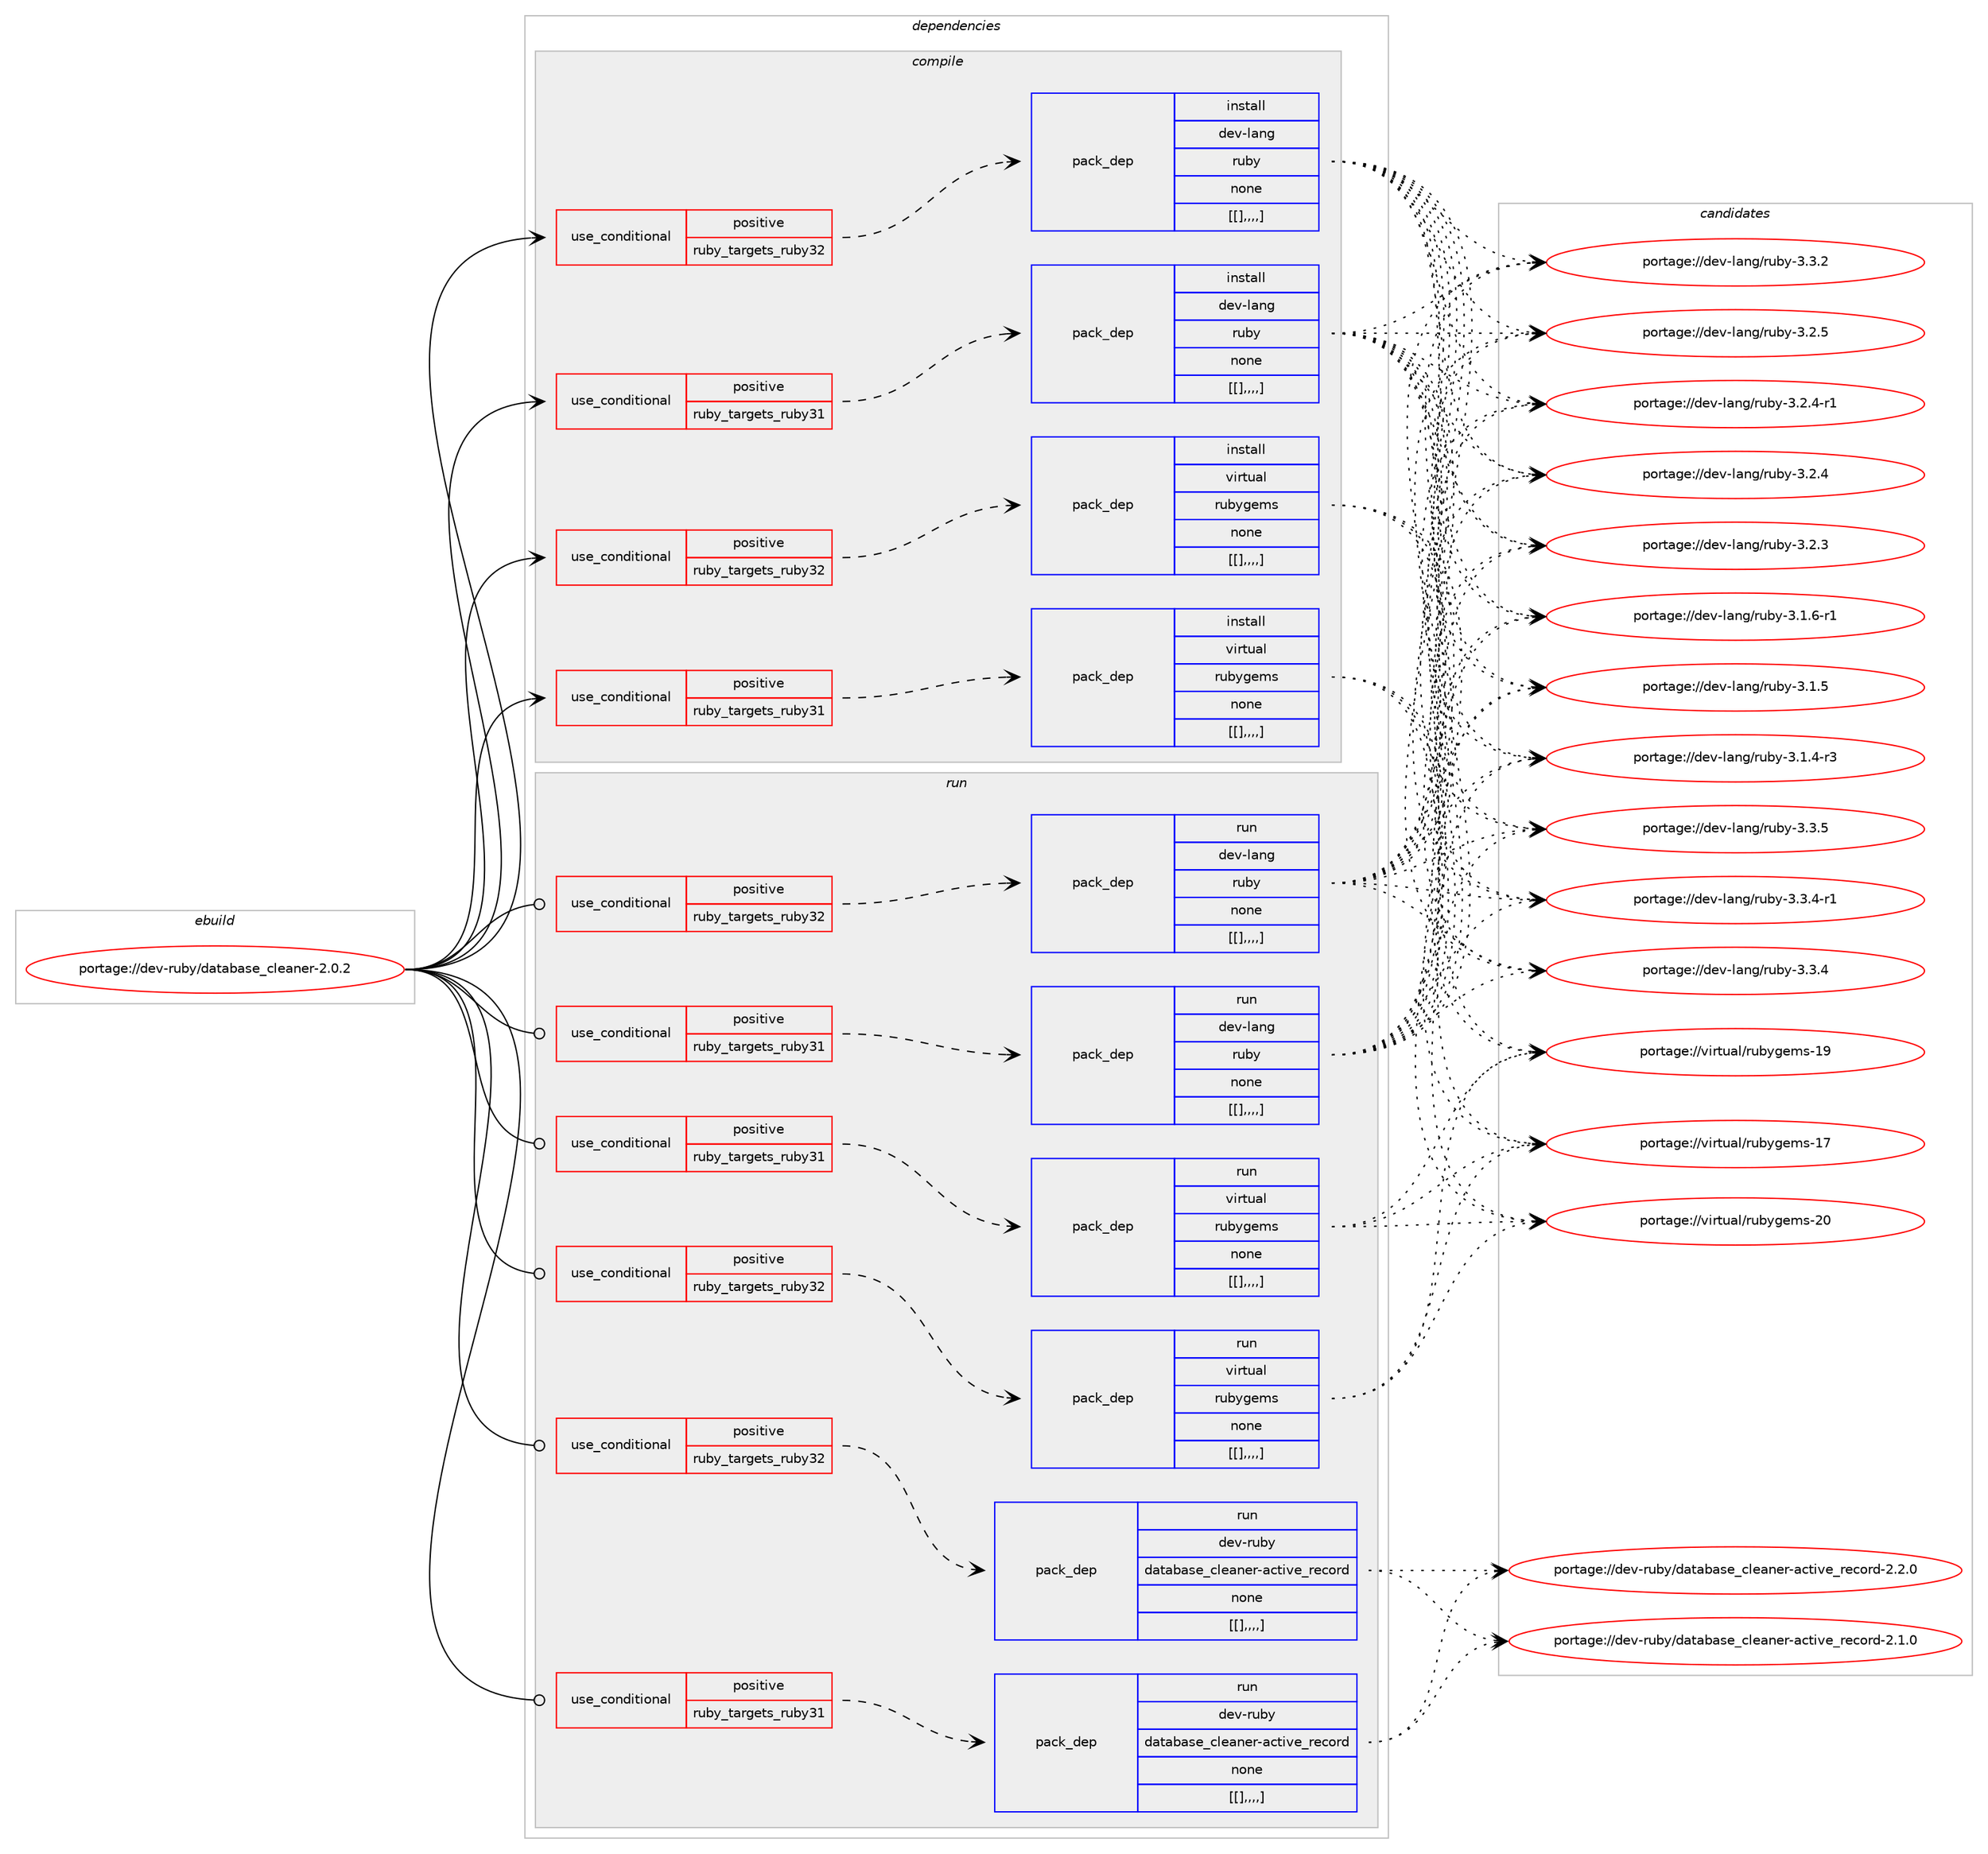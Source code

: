 digraph prolog {

# *************
# Graph options
# *************

newrank=true;
concentrate=true;
compound=true;
graph [rankdir=LR,fontname=Helvetica,fontsize=10,ranksep=1.5];#, ranksep=2.5, nodesep=0.2];
edge  [arrowhead=vee];
node  [fontname=Helvetica,fontsize=10];

# **********
# The ebuild
# **********

subgraph cluster_leftcol {
color=gray;
label=<<i>ebuild</i>>;
id [label="portage://dev-ruby/database_cleaner-2.0.2", color=red, width=4, href="../dev-ruby/database_cleaner-2.0.2.svg"];
}

# ****************
# The dependencies
# ****************

subgraph cluster_midcol {
color=gray;
label=<<i>dependencies</i>>;
subgraph cluster_compile {
fillcolor="#eeeeee";
style=filled;
label=<<i>compile</i>>;
subgraph cond47520 {
dependency183253 [label=<<TABLE BORDER="0" CELLBORDER="1" CELLSPACING="0" CELLPADDING="4"><TR><TD ROWSPAN="3" CELLPADDING="10">use_conditional</TD></TR><TR><TD>positive</TD></TR><TR><TD>ruby_targets_ruby31</TD></TR></TABLE>>, shape=none, color=red];
subgraph pack134447 {
dependency183254 [label=<<TABLE BORDER="0" CELLBORDER="1" CELLSPACING="0" CELLPADDING="4" WIDTH="220"><TR><TD ROWSPAN="6" CELLPADDING="30">pack_dep</TD></TR><TR><TD WIDTH="110">install</TD></TR><TR><TD>dev-lang</TD></TR><TR><TD>ruby</TD></TR><TR><TD>none</TD></TR><TR><TD>[[],,,,]</TD></TR></TABLE>>, shape=none, color=blue];
}
dependency183253:e -> dependency183254:w [weight=20,style="dashed",arrowhead="vee"];
}
id:e -> dependency183253:w [weight=20,style="solid",arrowhead="vee"];
subgraph cond47521 {
dependency183255 [label=<<TABLE BORDER="0" CELLBORDER="1" CELLSPACING="0" CELLPADDING="4"><TR><TD ROWSPAN="3" CELLPADDING="10">use_conditional</TD></TR><TR><TD>positive</TD></TR><TR><TD>ruby_targets_ruby31</TD></TR></TABLE>>, shape=none, color=red];
subgraph pack134448 {
dependency183256 [label=<<TABLE BORDER="0" CELLBORDER="1" CELLSPACING="0" CELLPADDING="4" WIDTH="220"><TR><TD ROWSPAN="6" CELLPADDING="30">pack_dep</TD></TR><TR><TD WIDTH="110">install</TD></TR><TR><TD>virtual</TD></TR><TR><TD>rubygems</TD></TR><TR><TD>none</TD></TR><TR><TD>[[],,,,]</TD></TR></TABLE>>, shape=none, color=blue];
}
dependency183255:e -> dependency183256:w [weight=20,style="dashed",arrowhead="vee"];
}
id:e -> dependency183255:w [weight=20,style="solid",arrowhead="vee"];
subgraph cond47522 {
dependency183257 [label=<<TABLE BORDER="0" CELLBORDER="1" CELLSPACING="0" CELLPADDING="4"><TR><TD ROWSPAN="3" CELLPADDING="10">use_conditional</TD></TR><TR><TD>positive</TD></TR><TR><TD>ruby_targets_ruby32</TD></TR></TABLE>>, shape=none, color=red];
subgraph pack134449 {
dependency183258 [label=<<TABLE BORDER="0" CELLBORDER="1" CELLSPACING="0" CELLPADDING="4" WIDTH="220"><TR><TD ROWSPAN="6" CELLPADDING="30">pack_dep</TD></TR><TR><TD WIDTH="110">install</TD></TR><TR><TD>dev-lang</TD></TR><TR><TD>ruby</TD></TR><TR><TD>none</TD></TR><TR><TD>[[],,,,]</TD></TR></TABLE>>, shape=none, color=blue];
}
dependency183257:e -> dependency183258:w [weight=20,style="dashed",arrowhead="vee"];
}
id:e -> dependency183257:w [weight=20,style="solid",arrowhead="vee"];
subgraph cond47523 {
dependency183259 [label=<<TABLE BORDER="0" CELLBORDER="1" CELLSPACING="0" CELLPADDING="4"><TR><TD ROWSPAN="3" CELLPADDING="10">use_conditional</TD></TR><TR><TD>positive</TD></TR><TR><TD>ruby_targets_ruby32</TD></TR></TABLE>>, shape=none, color=red];
subgraph pack134450 {
dependency183260 [label=<<TABLE BORDER="0" CELLBORDER="1" CELLSPACING="0" CELLPADDING="4" WIDTH="220"><TR><TD ROWSPAN="6" CELLPADDING="30">pack_dep</TD></TR><TR><TD WIDTH="110">install</TD></TR><TR><TD>virtual</TD></TR><TR><TD>rubygems</TD></TR><TR><TD>none</TD></TR><TR><TD>[[],,,,]</TD></TR></TABLE>>, shape=none, color=blue];
}
dependency183259:e -> dependency183260:w [weight=20,style="dashed",arrowhead="vee"];
}
id:e -> dependency183259:w [weight=20,style="solid",arrowhead="vee"];
}
subgraph cluster_compileandrun {
fillcolor="#eeeeee";
style=filled;
label=<<i>compile and run</i>>;
}
subgraph cluster_run {
fillcolor="#eeeeee";
style=filled;
label=<<i>run</i>>;
subgraph cond47524 {
dependency183261 [label=<<TABLE BORDER="0" CELLBORDER="1" CELLSPACING="0" CELLPADDING="4"><TR><TD ROWSPAN="3" CELLPADDING="10">use_conditional</TD></TR><TR><TD>positive</TD></TR><TR><TD>ruby_targets_ruby31</TD></TR></TABLE>>, shape=none, color=red];
subgraph pack134451 {
dependency183262 [label=<<TABLE BORDER="0" CELLBORDER="1" CELLSPACING="0" CELLPADDING="4" WIDTH="220"><TR><TD ROWSPAN="6" CELLPADDING="30">pack_dep</TD></TR><TR><TD WIDTH="110">run</TD></TR><TR><TD>dev-lang</TD></TR><TR><TD>ruby</TD></TR><TR><TD>none</TD></TR><TR><TD>[[],,,,]</TD></TR></TABLE>>, shape=none, color=blue];
}
dependency183261:e -> dependency183262:w [weight=20,style="dashed",arrowhead="vee"];
}
id:e -> dependency183261:w [weight=20,style="solid",arrowhead="odot"];
subgraph cond47525 {
dependency183263 [label=<<TABLE BORDER="0" CELLBORDER="1" CELLSPACING="0" CELLPADDING="4"><TR><TD ROWSPAN="3" CELLPADDING="10">use_conditional</TD></TR><TR><TD>positive</TD></TR><TR><TD>ruby_targets_ruby31</TD></TR></TABLE>>, shape=none, color=red];
subgraph pack134452 {
dependency183264 [label=<<TABLE BORDER="0" CELLBORDER="1" CELLSPACING="0" CELLPADDING="4" WIDTH="220"><TR><TD ROWSPAN="6" CELLPADDING="30">pack_dep</TD></TR><TR><TD WIDTH="110">run</TD></TR><TR><TD>dev-ruby</TD></TR><TR><TD>database_cleaner-active_record</TD></TR><TR><TD>none</TD></TR><TR><TD>[[],,,,]</TD></TR></TABLE>>, shape=none, color=blue];
}
dependency183263:e -> dependency183264:w [weight=20,style="dashed",arrowhead="vee"];
}
id:e -> dependency183263:w [weight=20,style="solid",arrowhead="odot"];
subgraph cond47526 {
dependency183265 [label=<<TABLE BORDER="0" CELLBORDER="1" CELLSPACING="0" CELLPADDING="4"><TR><TD ROWSPAN="3" CELLPADDING="10">use_conditional</TD></TR><TR><TD>positive</TD></TR><TR><TD>ruby_targets_ruby31</TD></TR></TABLE>>, shape=none, color=red];
subgraph pack134453 {
dependency183266 [label=<<TABLE BORDER="0" CELLBORDER="1" CELLSPACING="0" CELLPADDING="4" WIDTH="220"><TR><TD ROWSPAN="6" CELLPADDING="30">pack_dep</TD></TR><TR><TD WIDTH="110">run</TD></TR><TR><TD>virtual</TD></TR><TR><TD>rubygems</TD></TR><TR><TD>none</TD></TR><TR><TD>[[],,,,]</TD></TR></TABLE>>, shape=none, color=blue];
}
dependency183265:e -> dependency183266:w [weight=20,style="dashed",arrowhead="vee"];
}
id:e -> dependency183265:w [weight=20,style="solid",arrowhead="odot"];
subgraph cond47527 {
dependency183267 [label=<<TABLE BORDER="0" CELLBORDER="1" CELLSPACING="0" CELLPADDING="4"><TR><TD ROWSPAN="3" CELLPADDING="10">use_conditional</TD></TR><TR><TD>positive</TD></TR><TR><TD>ruby_targets_ruby32</TD></TR></TABLE>>, shape=none, color=red];
subgraph pack134454 {
dependency183268 [label=<<TABLE BORDER="0" CELLBORDER="1" CELLSPACING="0" CELLPADDING="4" WIDTH="220"><TR><TD ROWSPAN="6" CELLPADDING="30">pack_dep</TD></TR><TR><TD WIDTH="110">run</TD></TR><TR><TD>dev-lang</TD></TR><TR><TD>ruby</TD></TR><TR><TD>none</TD></TR><TR><TD>[[],,,,]</TD></TR></TABLE>>, shape=none, color=blue];
}
dependency183267:e -> dependency183268:w [weight=20,style="dashed",arrowhead="vee"];
}
id:e -> dependency183267:w [weight=20,style="solid",arrowhead="odot"];
subgraph cond47528 {
dependency183269 [label=<<TABLE BORDER="0" CELLBORDER="1" CELLSPACING="0" CELLPADDING="4"><TR><TD ROWSPAN="3" CELLPADDING="10">use_conditional</TD></TR><TR><TD>positive</TD></TR><TR><TD>ruby_targets_ruby32</TD></TR></TABLE>>, shape=none, color=red];
subgraph pack134455 {
dependency183270 [label=<<TABLE BORDER="0" CELLBORDER="1" CELLSPACING="0" CELLPADDING="4" WIDTH="220"><TR><TD ROWSPAN="6" CELLPADDING="30">pack_dep</TD></TR><TR><TD WIDTH="110">run</TD></TR><TR><TD>dev-ruby</TD></TR><TR><TD>database_cleaner-active_record</TD></TR><TR><TD>none</TD></TR><TR><TD>[[],,,,]</TD></TR></TABLE>>, shape=none, color=blue];
}
dependency183269:e -> dependency183270:w [weight=20,style="dashed",arrowhead="vee"];
}
id:e -> dependency183269:w [weight=20,style="solid",arrowhead="odot"];
subgraph cond47529 {
dependency183271 [label=<<TABLE BORDER="0" CELLBORDER="1" CELLSPACING="0" CELLPADDING="4"><TR><TD ROWSPAN="3" CELLPADDING="10">use_conditional</TD></TR><TR><TD>positive</TD></TR><TR><TD>ruby_targets_ruby32</TD></TR></TABLE>>, shape=none, color=red];
subgraph pack134456 {
dependency183272 [label=<<TABLE BORDER="0" CELLBORDER="1" CELLSPACING="0" CELLPADDING="4" WIDTH="220"><TR><TD ROWSPAN="6" CELLPADDING="30">pack_dep</TD></TR><TR><TD WIDTH="110">run</TD></TR><TR><TD>virtual</TD></TR><TR><TD>rubygems</TD></TR><TR><TD>none</TD></TR><TR><TD>[[],,,,]</TD></TR></TABLE>>, shape=none, color=blue];
}
dependency183271:e -> dependency183272:w [weight=20,style="dashed",arrowhead="vee"];
}
id:e -> dependency183271:w [weight=20,style="solid",arrowhead="odot"];
}
}

# **************
# The candidates
# **************

subgraph cluster_choices {
rank=same;
color=gray;
label=<<i>candidates</i>>;

subgraph choice134447 {
color=black;
nodesep=1;
choice10010111845108971101034711411798121455146514653 [label="portage://dev-lang/ruby-3.3.5", color=red, width=4,href="../dev-lang/ruby-3.3.5.svg"];
choice100101118451089711010347114117981214551465146524511449 [label="portage://dev-lang/ruby-3.3.4-r1", color=red, width=4,href="../dev-lang/ruby-3.3.4-r1.svg"];
choice10010111845108971101034711411798121455146514652 [label="portage://dev-lang/ruby-3.3.4", color=red, width=4,href="../dev-lang/ruby-3.3.4.svg"];
choice10010111845108971101034711411798121455146514650 [label="portage://dev-lang/ruby-3.3.2", color=red, width=4,href="../dev-lang/ruby-3.3.2.svg"];
choice10010111845108971101034711411798121455146504653 [label="portage://dev-lang/ruby-3.2.5", color=red, width=4,href="../dev-lang/ruby-3.2.5.svg"];
choice100101118451089711010347114117981214551465046524511449 [label="portage://dev-lang/ruby-3.2.4-r1", color=red, width=4,href="../dev-lang/ruby-3.2.4-r1.svg"];
choice10010111845108971101034711411798121455146504652 [label="portage://dev-lang/ruby-3.2.4", color=red, width=4,href="../dev-lang/ruby-3.2.4.svg"];
choice10010111845108971101034711411798121455146504651 [label="portage://dev-lang/ruby-3.2.3", color=red, width=4,href="../dev-lang/ruby-3.2.3.svg"];
choice100101118451089711010347114117981214551464946544511449 [label="portage://dev-lang/ruby-3.1.6-r1", color=red, width=4,href="../dev-lang/ruby-3.1.6-r1.svg"];
choice10010111845108971101034711411798121455146494653 [label="portage://dev-lang/ruby-3.1.5", color=red, width=4,href="../dev-lang/ruby-3.1.5.svg"];
choice100101118451089711010347114117981214551464946524511451 [label="portage://dev-lang/ruby-3.1.4-r3", color=red, width=4,href="../dev-lang/ruby-3.1.4-r3.svg"];
dependency183254:e -> choice10010111845108971101034711411798121455146514653:w [style=dotted,weight="100"];
dependency183254:e -> choice100101118451089711010347114117981214551465146524511449:w [style=dotted,weight="100"];
dependency183254:e -> choice10010111845108971101034711411798121455146514652:w [style=dotted,weight="100"];
dependency183254:e -> choice10010111845108971101034711411798121455146514650:w [style=dotted,weight="100"];
dependency183254:e -> choice10010111845108971101034711411798121455146504653:w [style=dotted,weight="100"];
dependency183254:e -> choice100101118451089711010347114117981214551465046524511449:w [style=dotted,weight="100"];
dependency183254:e -> choice10010111845108971101034711411798121455146504652:w [style=dotted,weight="100"];
dependency183254:e -> choice10010111845108971101034711411798121455146504651:w [style=dotted,weight="100"];
dependency183254:e -> choice100101118451089711010347114117981214551464946544511449:w [style=dotted,weight="100"];
dependency183254:e -> choice10010111845108971101034711411798121455146494653:w [style=dotted,weight="100"];
dependency183254:e -> choice100101118451089711010347114117981214551464946524511451:w [style=dotted,weight="100"];
}
subgraph choice134448 {
color=black;
nodesep=1;
choice118105114116117971084711411798121103101109115455048 [label="portage://virtual/rubygems-20", color=red, width=4,href="../virtual/rubygems-20.svg"];
choice118105114116117971084711411798121103101109115454957 [label="portage://virtual/rubygems-19", color=red, width=4,href="../virtual/rubygems-19.svg"];
choice118105114116117971084711411798121103101109115454955 [label="portage://virtual/rubygems-17", color=red, width=4,href="../virtual/rubygems-17.svg"];
dependency183256:e -> choice118105114116117971084711411798121103101109115455048:w [style=dotted,weight="100"];
dependency183256:e -> choice118105114116117971084711411798121103101109115454957:w [style=dotted,weight="100"];
dependency183256:e -> choice118105114116117971084711411798121103101109115454955:w [style=dotted,weight="100"];
}
subgraph choice134449 {
color=black;
nodesep=1;
choice10010111845108971101034711411798121455146514653 [label="portage://dev-lang/ruby-3.3.5", color=red, width=4,href="../dev-lang/ruby-3.3.5.svg"];
choice100101118451089711010347114117981214551465146524511449 [label="portage://dev-lang/ruby-3.3.4-r1", color=red, width=4,href="../dev-lang/ruby-3.3.4-r1.svg"];
choice10010111845108971101034711411798121455146514652 [label="portage://dev-lang/ruby-3.3.4", color=red, width=4,href="../dev-lang/ruby-3.3.4.svg"];
choice10010111845108971101034711411798121455146514650 [label="portage://dev-lang/ruby-3.3.2", color=red, width=4,href="../dev-lang/ruby-3.3.2.svg"];
choice10010111845108971101034711411798121455146504653 [label="portage://dev-lang/ruby-3.2.5", color=red, width=4,href="../dev-lang/ruby-3.2.5.svg"];
choice100101118451089711010347114117981214551465046524511449 [label="portage://dev-lang/ruby-3.2.4-r1", color=red, width=4,href="../dev-lang/ruby-3.2.4-r1.svg"];
choice10010111845108971101034711411798121455146504652 [label="portage://dev-lang/ruby-3.2.4", color=red, width=4,href="../dev-lang/ruby-3.2.4.svg"];
choice10010111845108971101034711411798121455146504651 [label="portage://dev-lang/ruby-3.2.3", color=red, width=4,href="../dev-lang/ruby-3.2.3.svg"];
choice100101118451089711010347114117981214551464946544511449 [label="portage://dev-lang/ruby-3.1.6-r1", color=red, width=4,href="../dev-lang/ruby-3.1.6-r1.svg"];
choice10010111845108971101034711411798121455146494653 [label="portage://dev-lang/ruby-3.1.5", color=red, width=4,href="../dev-lang/ruby-3.1.5.svg"];
choice100101118451089711010347114117981214551464946524511451 [label="portage://dev-lang/ruby-3.1.4-r3", color=red, width=4,href="../dev-lang/ruby-3.1.4-r3.svg"];
dependency183258:e -> choice10010111845108971101034711411798121455146514653:w [style=dotted,weight="100"];
dependency183258:e -> choice100101118451089711010347114117981214551465146524511449:w [style=dotted,weight="100"];
dependency183258:e -> choice10010111845108971101034711411798121455146514652:w [style=dotted,weight="100"];
dependency183258:e -> choice10010111845108971101034711411798121455146514650:w [style=dotted,weight="100"];
dependency183258:e -> choice10010111845108971101034711411798121455146504653:w [style=dotted,weight="100"];
dependency183258:e -> choice100101118451089711010347114117981214551465046524511449:w [style=dotted,weight="100"];
dependency183258:e -> choice10010111845108971101034711411798121455146504652:w [style=dotted,weight="100"];
dependency183258:e -> choice10010111845108971101034711411798121455146504651:w [style=dotted,weight="100"];
dependency183258:e -> choice100101118451089711010347114117981214551464946544511449:w [style=dotted,weight="100"];
dependency183258:e -> choice10010111845108971101034711411798121455146494653:w [style=dotted,weight="100"];
dependency183258:e -> choice100101118451089711010347114117981214551464946524511451:w [style=dotted,weight="100"];
}
subgraph choice134450 {
color=black;
nodesep=1;
choice118105114116117971084711411798121103101109115455048 [label="portage://virtual/rubygems-20", color=red, width=4,href="../virtual/rubygems-20.svg"];
choice118105114116117971084711411798121103101109115454957 [label="portage://virtual/rubygems-19", color=red, width=4,href="../virtual/rubygems-19.svg"];
choice118105114116117971084711411798121103101109115454955 [label="portage://virtual/rubygems-17", color=red, width=4,href="../virtual/rubygems-17.svg"];
dependency183260:e -> choice118105114116117971084711411798121103101109115455048:w [style=dotted,weight="100"];
dependency183260:e -> choice118105114116117971084711411798121103101109115454957:w [style=dotted,weight="100"];
dependency183260:e -> choice118105114116117971084711411798121103101109115454955:w [style=dotted,weight="100"];
}
subgraph choice134451 {
color=black;
nodesep=1;
choice10010111845108971101034711411798121455146514653 [label="portage://dev-lang/ruby-3.3.5", color=red, width=4,href="../dev-lang/ruby-3.3.5.svg"];
choice100101118451089711010347114117981214551465146524511449 [label="portage://dev-lang/ruby-3.3.4-r1", color=red, width=4,href="../dev-lang/ruby-3.3.4-r1.svg"];
choice10010111845108971101034711411798121455146514652 [label="portage://dev-lang/ruby-3.3.4", color=red, width=4,href="../dev-lang/ruby-3.3.4.svg"];
choice10010111845108971101034711411798121455146514650 [label="portage://dev-lang/ruby-3.3.2", color=red, width=4,href="../dev-lang/ruby-3.3.2.svg"];
choice10010111845108971101034711411798121455146504653 [label="portage://dev-lang/ruby-3.2.5", color=red, width=4,href="../dev-lang/ruby-3.2.5.svg"];
choice100101118451089711010347114117981214551465046524511449 [label="portage://dev-lang/ruby-3.2.4-r1", color=red, width=4,href="../dev-lang/ruby-3.2.4-r1.svg"];
choice10010111845108971101034711411798121455146504652 [label="portage://dev-lang/ruby-3.2.4", color=red, width=4,href="../dev-lang/ruby-3.2.4.svg"];
choice10010111845108971101034711411798121455146504651 [label="portage://dev-lang/ruby-3.2.3", color=red, width=4,href="../dev-lang/ruby-3.2.3.svg"];
choice100101118451089711010347114117981214551464946544511449 [label="portage://dev-lang/ruby-3.1.6-r1", color=red, width=4,href="../dev-lang/ruby-3.1.6-r1.svg"];
choice10010111845108971101034711411798121455146494653 [label="portage://dev-lang/ruby-3.1.5", color=red, width=4,href="../dev-lang/ruby-3.1.5.svg"];
choice100101118451089711010347114117981214551464946524511451 [label="portage://dev-lang/ruby-3.1.4-r3", color=red, width=4,href="../dev-lang/ruby-3.1.4-r3.svg"];
dependency183262:e -> choice10010111845108971101034711411798121455146514653:w [style=dotted,weight="100"];
dependency183262:e -> choice100101118451089711010347114117981214551465146524511449:w [style=dotted,weight="100"];
dependency183262:e -> choice10010111845108971101034711411798121455146514652:w [style=dotted,weight="100"];
dependency183262:e -> choice10010111845108971101034711411798121455146514650:w [style=dotted,weight="100"];
dependency183262:e -> choice10010111845108971101034711411798121455146504653:w [style=dotted,weight="100"];
dependency183262:e -> choice100101118451089711010347114117981214551465046524511449:w [style=dotted,weight="100"];
dependency183262:e -> choice10010111845108971101034711411798121455146504652:w [style=dotted,weight="100"];
dependency183262:e -> choice10010111845108971101034711411798121455146504651:w [style=dotted,weight="100"];
dependency183262:e -> choice100101118451089711010347114117981214551464946544511449:w [style=dotted,weight="100"];
dependency183262:e -> choice10010111845108971101034711411798121455146494653:w [style=dotted,weight="100"];
dependency183262:e -> choice100101118451089711010347114117981214551464946524511451:w [style=dotted,weight="100"];
}
subgraph choice134452 {
color=black;
nodesep=1;
choice100101118451141179812147100971169798971151019599108101971101011144597991161051181019511410199111114100455046504648 [label="portage://dev-ruby/database_cleaner-active_record-2.2.0", color=red, width=4,href="../dev-ruby/database_cleaner-active_record-2.2.0.svg"];
choice100101118451141179812147100971169798971151019599108101971101011144597991161051181019511410199111114100455046494648 [label="portage://dev-ruby/database_cleaner-active_record-2.1.0", color=red, width=4,href="../dev-ruby/database_cleaner-active_record-2.1.0.svg"];
dependency183264:e -> choice100101118451141179812147100971169798971151019599108101971101011144597991161051181019511410199111114100455046504648:w [style=dotted,weight="100"];
dependency183264:e -> choice100101118451141179812147100971169798971151019599108101971101011144597991161051181019511410199111114100455046494648:w [style=dotted,weight="100"];
}
subgraph choice134453 {
color=black;
nodesep=1;
choice118105114116117971084711411798121103101109115455048 [label="portage://virtual/rubygems-20", color=red, width=4,href="../virtual/rubygems-20.svg"];
choice118105114116117971084711411798121103101109115454957 [label="portage://virtual/rubygems-19", color=red, width=4,href="../virtual/rubygems-19.svg"];
choice118105114116117971084711411798121103101109115454955 [label="portage://virtual/rubygems-17", color=red, width=4,href="../virtual/rubygems-17.svg"];
dependency183266:e -> choice118105114116117971084711411798121103101109115455048:w [style=dotted,weight="100"];
dependency183266:e -> choice118105114116117971084711411798121103101109115454957:w [style=dotted,weight="100"];
dependency183266:e -> choice118105114116117971084711411798121103101109115454955:w [style=dotted,weight="100"];
}
subgraph choice134454 {
color=black;
nodesep=1;
choice10010111845108971101034711411798121455146514653 [label="portage://dev-lang/ruby-3.3.5", color=red, width=4,href="../dev-lang/ruby-3.3.5.svg"];
choice100101118451089711010347114117981214551465146524511449 [label="portage://dev-lang/ruby-3.3.4-r1", color=red, width=4,href="../dev-lang/ruby-3.3.4-r1.svg"];
choice10010111845108971101034711411798121455146514652 [label="portage://dev-lang/ruby-3.3.4", color=red, width=4,href="../dev-lang/ruby-3.3.4.svg"];
choice10010111845108971101034711411798121455146514650 [label="portage://dev-lang/ruby-3.3.2", color=red, width=4,href="../dev-lang/ruby-3.3.2.svg"];
choice10010111845108971101034711411798121455146504653 [label="portage://dev-lang/ruby-3.2.5", color=red, width=4,href="../dev-lang/ruby-3.2.5.svg"];
choice100101118451089711010347114117981214551465046524511449 [label="portage://dev-lang/ruby-3.2.4-r1", color=red, width=4,href="../dev-lang/ruby-3.2.4-r1.svg"];
choice10010111845108971101034711411798121455146504652 [label="portage://dev-lang/ruby-3.2.4", color=red, width=4,href="../dev-lang/ruby-3.2.4.svg"];
choice10010111845108971101034711411798121455146504651 [label="portage://dev-lang/ruby-3.2.3", color=red, width=4,href="../dev-lang/ruby-3.2.3.svg"];
choice100101118451089711010347114117981214551464946544511449 [label="portage://dev-lang/ruby-3.1.6-r1", color=red, width=4,href="../dev-lang/ruby-3.1.6-r1.svg"];
choice10010111845108971101034711411798121455146494653 [label="portage://dev-lang/ruby-3.1.5", color=red, width=4,href="../dev-lang/ruby-3.1.5.svg"];
choice100101118451089711010347114117981214551464946524511451 [label="portage://dev-lang/ruby-3.1.4-r3", color=red, width=4,href="../dev-lang/ruby-3.1.4-r3.svg"];
dependency183268:e -> choice10010111845108971101034711411798121455146514653:w [style=dotted,weight="100"];
dependency183268:e -> choice100101118451089711010347114117981214551465146524511449:w [style=dotted,weight="100"];
dependency183268:e -> choice10010111845108971101034711411798121455146514652:w [style=dotted,weight="100"];
dependency183268:e -> choice10010111845108971101034711411798121455146514650:w [style=dotted,weight="100"];
dependency183268:e -> choice10010111845108971101034711411798121455146504653:w [style=dotted,weight="100"];
dependency183268:e -> choice100101118451089711010347114117981214551465046524511449:w [style=dotted,weight="100"];
dependency183268:e -> choice10010111845108971101034711411798121455146504652:w [style=dotted,weight="100"];
dependency183268:e -> choice10010111845108971101034711411798121455146504651:w [style=dotted,weight="100"];
dependency183268:e -> choice100101118451089711010347114117981214551464946544511449:w [style=dotted,weight="100"];
dependency183268:e -> choice10010111845108971101034711411798121455146494653:w [style=dotted,weight="100"];
dependency183268:e -> choice100101118451089711010347114117981214551464946524511451:w [style=dotted,weight="100"];
}
subgraph choice134455 {
color=black;
nodesep=1;
choice100101118451141179812147100971169798971151019599108101971101011144597991161051181019511410199111114100455046504648 [label="portage://dev-ruby/database_cleaner-active_record-2.2.0", color=red, width=4,href="../dev-ruby/database_cleaner-active_record-2.2.0.svg"];
choice100101118451141179812147100971169798971151019599108101971101011144597991161051181019511410199111114100455046494648 [label="portage://dev-ruby/database_cleaner-active_record-2.1.0", color=red, width=4,href="../dev-ruby/database_cleaner-active_record-2.1.0.svg"];
dependency183270:e -> choice100101118451141179812147100971169798971151019599108101971101011144597991161051181019511410199111114100455046504648:w [style=dotted,weight="100"];
dependency183270:e -> choice100101118451141179812147100971169798971151019599108101971101011144597991161051181019511410199111114100455046494648:w [style=dotted,weight="100"];
}
subgraph choice134456 {
color=black;
nodesep=1;
choice118105114116117971084711411798121103101109115455048 [label="portage://virtual/rubygems-20", color=red, width=4,href="../virtual/rubygems-20.svg"];
choice118105114116117971084711411798121103101109115454957 [label="portage://virtual/rubygems-19", color=red, width=4,href="../virtual/rubygems-19.svg"];
choice118105114116117971084711411798121103101109115454955 [label="portage://virtual/rubygems-17", color=red, width=4,href="../virtual/rubygems-17.svg"];
dependency183272:e -> choice118105114116117971084711411798121103101109115455048:w [style=dotted,weight="100"];
dependency183272:e -> choice118105114116117971084711411798121103101109115454957:w [style=dotted,weight="100"];
dependency183272:e -> choice118105114116117971084711411798121103101109115454955:w [style=dotted,weight="100"];
}
}

}
